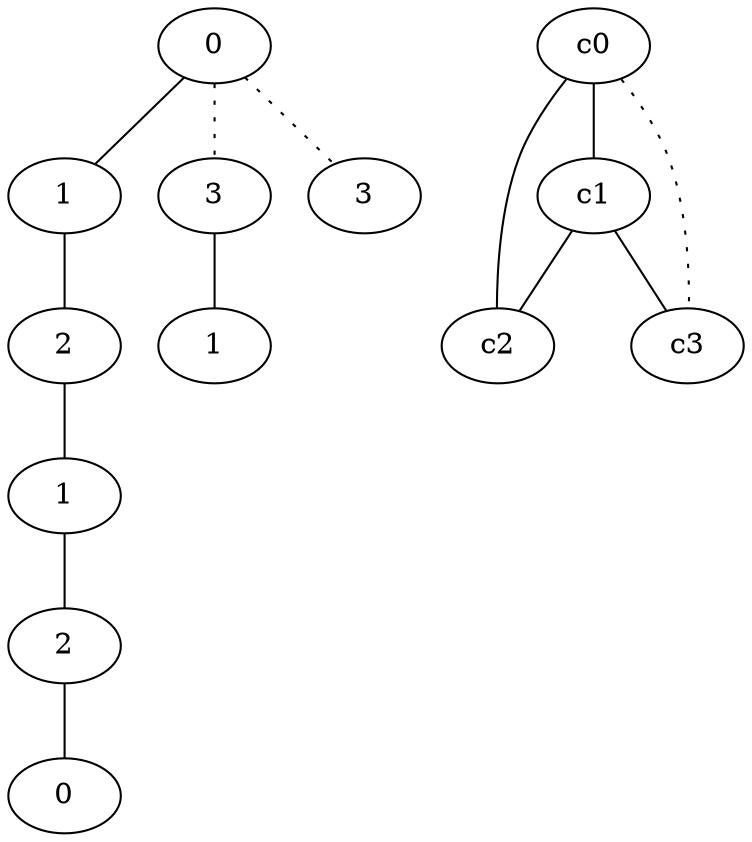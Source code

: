 graph {
a0[label=0];
a1[label=1];
a2[label=2];
a3[label=1];
a4[label=2];
a5[label=0];
a6[label=3];
a7[label=1];
a8[label=3];
a0 -- a1;
a0 -- a6 [style=dotted];
a0 -- a8 [style=dotted];
a1 -- a2;
a2 -- a3;
a3 -- a4;
a4 -- a5;
a6 -- a7;
c0 -- c1;
c0 -- c2;
c0 -- c3 [style=dotted];
c1 -- c2;
c1 -- c3;
}
